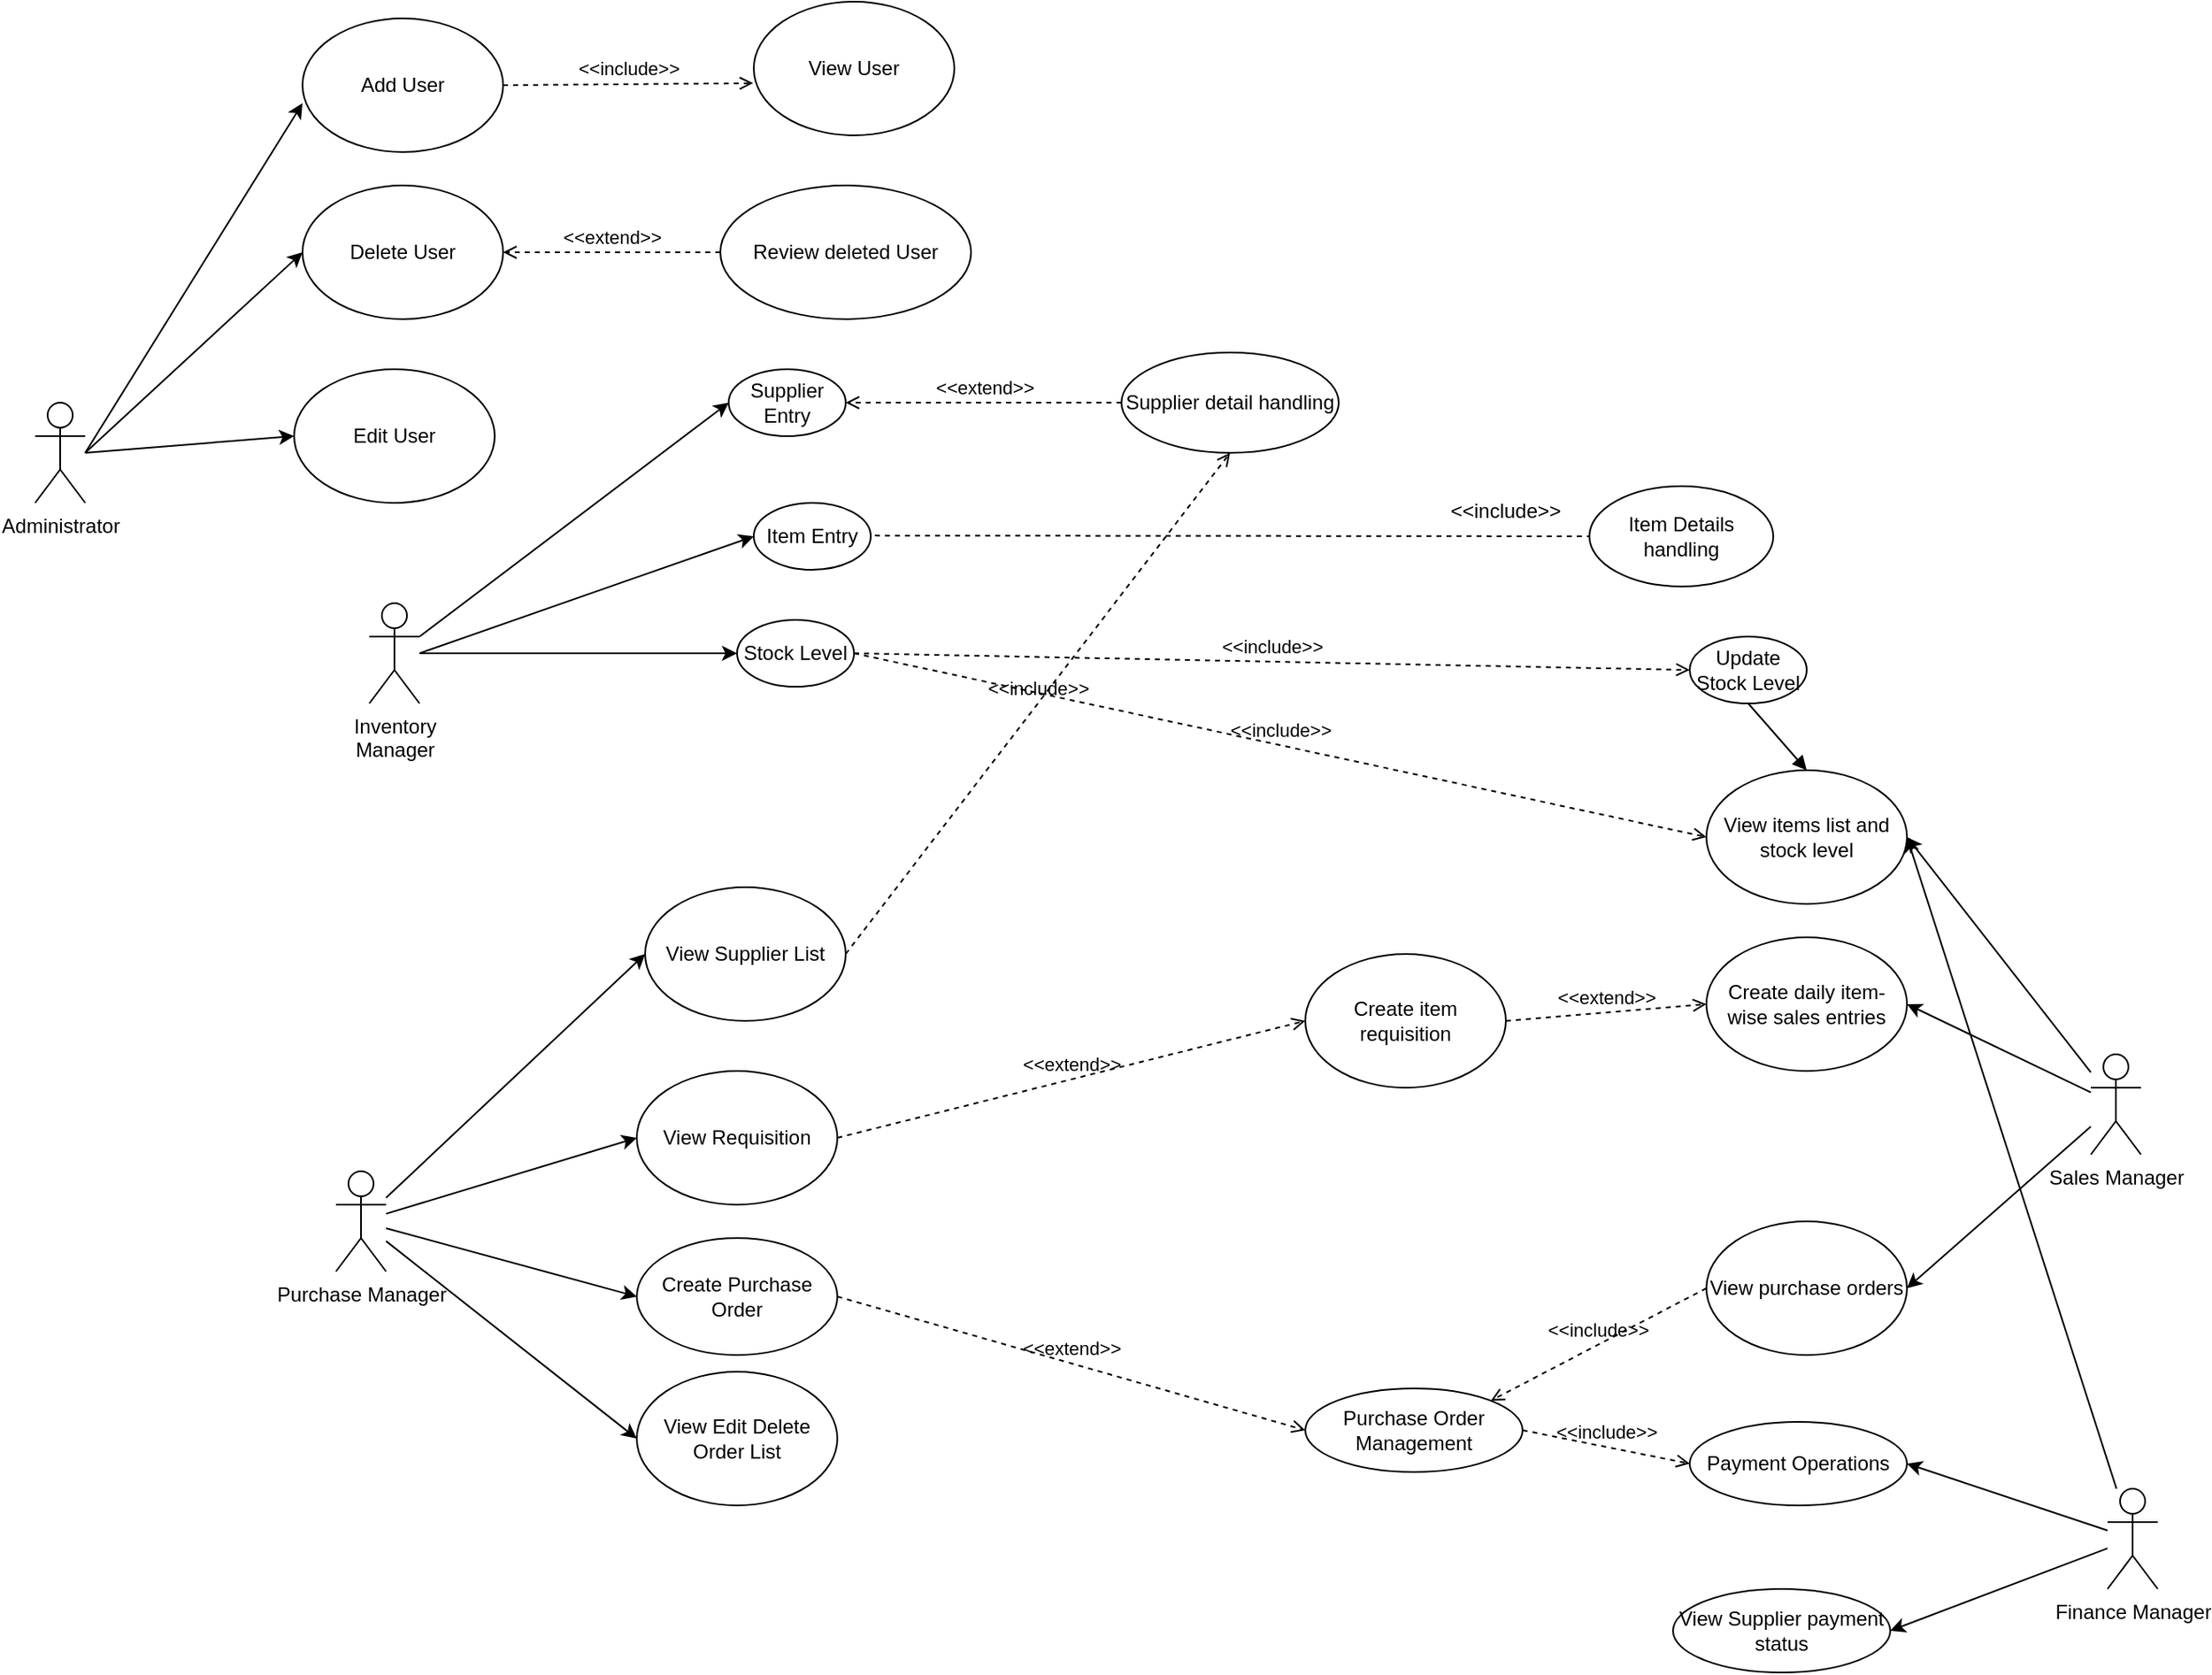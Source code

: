 <mxfile version="25.0.3">
  <diagram name="Page-1" id="WRlgL8Rsu9BcMeLaTDrW">
    <mxGraphModel dx="4001" dy="1884" grid="1" gridSize="10" guides="1" tooltips="1" connect="1" arrows="1" fold="1" page="1" pageScale="1" pageWidth="850" pageHeight="1100" math="0" shadow="0">
      <root>
        <mxCell id="0" />
        <mxCell id="1" parent="0" />
        <mxCell id="y3EWq9oGj_fFSSO3Vtz_-10" style="rounded=0;orthogonalLoop=1;jettySize=auto;html=1;entryX=0;entryY=0.5;entryDx=0;entryDy=0;" parent="1" source="y3EWq9oGj_fFSSO3Vtz_-14" target="y3EWq9oGj_fFSSO3Vtz_-15" edge="1">
          <mxGeometry relative="1" as="geometry" />
        </mxCell>
        <mxCell id="y3EWq9oGj_fFSSO3Vtz_-11" style="rounded=0;orthogonalLoop=1;jettySize=auto;html=1;entryX=0;entryY=0.5;entryDx=0;entryDy=0;" parent="1" source="y3EWq9oGj_fFSSO3Vtz_-14" target="y3EWq9oGj_fFSSO3Vtz_-16" edge="1">
          <mxGeometry relative="1" as="geometry" />
        </mxCell>
        <mxCell id="y3EWq9oGj_fFSSO3Vtz_-12" style="rounded=0;orthogonalLoop=1;jettySize=auto;html=1;entryX=0;entryY=0.5;entryDx=0;entryDy=0;" parent="1" source="y3EWq9oGj_fFSSO3Vtz_-14" target="y3EWq9oGj_fFSSO3Vtz_-18" edge="1">
          <mxGeometry relative="1" as="geometry" />
        </mxCell>
        <mxCell id="y3EWq9oGj_fFSSO3Vtz_-13" style="rounded=0;orthogonalLoop=1;jettySize=auto;html=1;entryX=0;entryY=0.5;entryDx=0;entryDy=0;" parent="1" source="y3EWq9oGj_fFSSO3Vtz_-14" target="y3EWq9oGj_fFSSO3Vtz_-19" edge="1">
          <mxGeometry relative="1" as="geometry" />
        </mxCell>
        <mxCell id="y3EWq9oGj_fFSSO3Vtz_-14" value="Purchase Manager" style="shape=umlActor;verticalLabelPosition=bottom;verticalAlign=top;html=1;outlineConnect=0;" parent="1" vertex="1">
          <mxGeometry x="-2020" y="-360" width="30" height="60" as="geometry" />
        </mxCell>
        <mxCell id="y3EWq9oGj_fFSSO3Vtz_-15" value="View Supplier List" style="ellipse;whiteSpace=wrap;html=1;" parent="1" vertex="1">
          <mxGeometry x="-1835" y="-530" width="120" height="80" as="geometry" />
        </mxCell>
        <mxCell id="y3EWq9oGj_fFSSO3Vtz_-16" value="View Requisition" style="ellipse;whiteSpace=wrap;html=1;" parent="1" vertex="1">
          <mxGeometry x="-1840" y="-420" width="120" height="80" as="geometry" />
        </mxCell>
        <mxCell id="y3EWq9oGj_fFSSO3Vtz_-18" value="Create Purchase Order" style="ellipse;whiteSpace=wrap;html=1;" parent="1" vertex="1">
          <mxGeometry x="-1840" y="-320" width="120" height="70" as="geometry" />
        </mxCell>
        <mxCell id="y3EWq9oGj_fFSSO3Vtz_-19" value="View Edit Delete Order List" style="ellipse;whiteSpace=wrap;html=1;" parent="1" vertex="1">
          <mxGeometry x="-1840" y="-240" width="120" height="80" as="geometry" />
        </mxCell>
        <mxCell id="y3EWq9oGj_fFSSO3Vtz_-20" style="rounded=0;orthogonalLoop=1;jettySize=auto;html=1;entryX=1;entryY=0.5;entryDx=0;entryDy=0;" parent="1" source="y3EWq9oGj_fFSSO3Vtz_-24" target="y3EWq9oGj_fFSSO3Vtz_-25" edge="1">
          <mxGeometry relative="1" as="geometry" />
        </mxCell>
        <mxCell id="y3EWq9oGj_fFSSO3Vtz_-21" style="rounded=0;orthogonalLoop=1;jettySize=auto;html=1;entryX=1;entryY=0.5;entryDx=0;entryDy=0;" parent="1" source="y3EWq9oGj_fFSSO3Vtz_-24" target="y3EWq9oGj_fFSSO3Vtz_-26" edge="1">
          <mxGeometry relative="1" as="geometry" />
        </mxCell>
        <mxCell id="y3EWq9oGj_fFSSO3Vtz_-23" style="rounded=0;orthogonalLoop=1;jettySize=auto;html=1;entryX=1;entryY=0.5;entryDx=0;entryDy=0;" parent="1" source="y3EWq9oGj_fFSSO3Vtz_-24" target="y3EWq9oGj_fFSSO3Vtz_-29" edge="1">
          <mxGeometry relative="1" as="geometry" />
        </mxCell>
        <mxCell id="y3EWq9oGj_fFSSO3Vtz_-24" value="Sales Manager" style="shape=umlActor;verticalLabelPosition=bottom;verticalAlign=top;html=1;outlineConnect=0;" parent="1" vertex="1">
          <mxGeometry x="-970" y="-430" width="30" height="60" as="geometry" />
        </mxCell>
        <mxCell id="y3EWq9oGj_fFSSO3Vtz_-25" value="View items list and stock level" style="ellipse;whiteSpace=wrap;html=1;" parent="1" vertex="1">
          <mxGeometry x="-1200" y="-600" width="120" height="80" as="geometry" />
        </mxCell>
        <mxCell id="y3EWq9oGj_fFSSO3Vtz_-26" value="Create daily item-wise sales entries" style="ellipse;whiteSpace=wrap;html=1;" parent="1" vertex="1">
          <mxGeometry x="-1200" y="-500" width="120" height="80" as="geometry" />
        </mxCell>
        <mxCell id="y3EWq9oGj_fFSSO3Vtz_-28" value="Create item requisition" style="ellipse;whiteSpace=wrap;html=1;" parent="1" vertex="1">
          <mxGeometry x="-1440" y="-490" width="120" height="80" as="geometry" />
        </mxCell>
        <mxCell id="y3EWq9oGj_fFSSO3Vtz_-29" value="View purchase orders" style="ellipse;whiteSpace=wrap;html=1;" parent="1" vertex="1">
          <mxGeometry x="-1200" y="-330" width="120" height="80" as="geometry" />
        </mxCell>
        <mxCell id="taeAyk10lP1KBZcWsIvv-32" value="Inventory&lt;div&gt;Manager&lt;/div&gt;" style="shape=umlActor;verticalLabelPosition=bottom;verticalAlign=top;html=1;outlineConnect=0;" parent="1" vertex="1">
          <mxGeometry x="-2000" y="-700" width="30" height="60" as="geometry" />
        </mxCell>
        <mxCell id="taeAyk10lP1KBZcWsIvv-33" value="Item Entry" style="ellipse;whiteSpace=wrap;html=1;" parent="1" vertex="1">
          <mxGeometry x="-1770" y="-760" width="70" height="40" as="geometry" />
        </mxCell>
        <mxCell id="taeAyk10lP1KBZcWsIvv-34" value="Supplier Entry" style="ellipse;whiteSpace=wrap;html=1;" parent="1" vertex="1">
          <mxGeometry x="-1785" y="-840" width="70" height="40" as="geometry" />
        </mxCell>
        <mxCell id="taeAyk10lP1KBZcWsIvv-35" value="Stock Level" style="ellipse;whiteSpace=wrap;html=1;" parent="1" vertex="1">
          <mxGeometry x="-1780" y="-690" width="70" height="40" as="geometry" />
        </mxCell>
        <mxCell id="taeAyk10lP1KBZcWsIvv-37" value="Item Details handling" style="ellipse;whiteSpace=wrap;html=1;" parent="1" vertex="1">
          <mxGeometry x="-1270" y="-770" width="110" height="60" as="geometry" />
        </mxCell>
        <mxCell id="taeAyk10lP1KBZcWsIvv-39" value="Supplier detail handling" style="ellipse;whiteSpace=wrap;html=1;" parent="1" vertex="1">
          <mxGeometry x="-1550" y="-850" width="130" height="60" as="geometry" />
        </mxCell>
        <mxCell id="taeAyk10lP1KBZcWsIvv-43" value="Update Stock Level" style="ellipse;whiteSpace=wrap;html=1;" parent="1" vertex="1">
          <mxGeometry x="-1210" y="-680" width="70" height="40" as="geometry" />
        </mxCell>
        <mxCell id="taeAyk10lP1KBZcWsIvv-44" value="" style="endArrow=classic;html=1;rounded=0;entryX=0;entryY=0.5;entryDx=0;entryDy=0;" parent="1" target="taeAyk10lP1KBZcWsIvv-33" edge="1">
          <mxGeometry width="50" height="50" relative="1" as="geometry">
            <mxPoint x="-1970" y="-670" as="sourcePoint" />
            <mxPoint x="-1380" y="-640" as="targetPoint" />
          </mxGeometry>
        </mxCell>
        <mxCell id="taeAyk10lP1KBZcWsIvv-45" value="" style="endArrow=classic;html=1;rounded=0;entryX=0;entryY=0.5;entryDx=0;entryDy=0;exitX=1;exitY=0.333;exitDx=0;exitDy=0;exitPerimeter=0;" parent="1" source="taeAyk10lP1KBZcWsIvv-32" target="taeAyk10lP1KBZcWsIvv-34" edge="1">
          <mxGeometry width="50" height="50" relative="1" as="geometry">
            <mxPoint x="-1830" y="-760" as="sourcePoint" />
            <mxPoint x="-1780" y="-740" as="targetPoint" />
          </mxGeometry>
        </mxCell>
        <mxCell id="taeAyk10lP1KBZcWsIvv-46" value="" style="endArrow=classic;html=1;rounded=0;entryX=0;entryY=0.5;entryDx=0;entryDy=0;" parent="1" source="taeAyk10lP1KBZcWsIvv-32" target="taeAyk10lP1KBZcWsIvv-35" edge="1">
          <mxGeometry width="50" height="50" relative="1" as="geometry">
            <mxPoint x="-1820" y="-730" as="sourcePoint" />
            <mxPoint x="-1820" y="-690" as="targetPoint" />
          </mxGeometry>
        </mxCell>
        <mxCell id="taeAyk10lP1KBZcWsIvv-48" value="" style="endArrow=none;dashed=1;html=1;rounded=0;exitX=1.035;exitY=0.489;exitDx=0;exitDy=0;exitPerimeter=0;entryX=0;entryY=0.5;entryDx=0;entryDy=0;" parent="1" source="taeAyk10lP1KBZcWsIvv-33" target="taeAyk10lP1KBZcWsIvv-37" edge="1">
          <mxGeometry width="50" height="50" relative="1" as="geometry">
            <mxPoint x="-1070" y="-720" as="sourcePoint" />
            <mxPoint x="-1000" y="-710" as="targetPoint" />
          </mxGeometry>
        </mxCell>
        <mxCell id="taeAyk10lP1KBZcWsIvv-50" value="&amp;lt;&amp;lt;include&amp;gt;&amp;gt;" style="text;html=1;align=center;verticalAlign=middle;whiteSpace=wrap;rounded=0;" parent="1" vertex="1">
          <mxGeometry x="-1350" y="-770" width="60" height="30" as="geometry" />
        </mxCell>
        <mxCell id="taeAyk10lP1KBZcWsIvv-67" value="&amp;lt;&amp;lt;include&amp;gt;&amp;gt;" style="html=1;verticalAlign=bottom;labelBackgroundColor=none;endArrow=open;endFill=0;dashed=1;rounded=0;exitX=1;exitY=0.5;exitDx=0;exitDy=0;entryX=0;entryY=0.5;entryDx=0;entryDy=0;" parent="1" source="taeAyk10lP1KBZcWsIvv-35" target="taeAyk10lP1KBZcWsIvv-43" edge="1">
          <mxGeometry width="160" relative="1" as="geometry">
            <mxPoint x="-1370" y="-650" as="sourcePoint" />
            <mxPoint x="-1210" y="-650" as="targetPoint" />
          </mxGeometry>
        </mxCell>
        <mxCell id="taeAyk10lP1KBZcWsIvv-69" value="&amp;lt;&amp;lt;include&amp;gt;&amp;gt;" style="html=1;verticalAlign=bottom;labelBackgroundColor=none;endArrow=open;endFill=0;dashed=1;rounded=0;entryX=0;entryY=0.5;entryDx=0;entryDy=0;exitX=1;exitY=0.5;exitDx=0;exitDy=0;" parent="1" target="y3EWq9oGj_fFSSO3Vtz_-25" edge="1" source="taeAyk10lP1KBZcWsIvv-35">
          <mxGeometry width="160" relative="1" as="geometry">
            <mxPoint x="-1380" y="-670" as="sourcePoint" />
            <mxPoint x="-1225" y="-670.34" as="targetPoint" />
          </mxGeometry>
        </mxCell>
        <mxCell id="taeAyk10lP1KBZcWsIvv-70" value="" style="html=1;verticalAlign=bottom;labelBackgroundColor=none;endArrow=block;endFill=1;rounded=0;exitX=0.5;exitY=1;exitDx=0;exitDy=0;" parent="1" source="taeAyk10lP1KBZcWsIvv-43" edge="1">
          <mxGeometry width="160" relative="1" as="geometry">
            <mxPoint x="-1250" y="-540" as="sourcePoint" />
            <mxPoint x="-1140" y="-600" as="targetPoint" />
          </mxGeometry>
        </mxCell>
        <mxCell id="na6Nz00DRlwnxAo1qYVz-2" value="Payment Operations" style="ellipse;whiteSpace=wrap;html=1;" vertex="1" parent="1">
          <mxGeometry x="-1210" y="-210" width="130" height="50" as="geometry" />
        </mxCell>
        <mxCell id="na6Nz00DRlwnxAo1qYVz-27" style="rounded=0;orthogonalLoop=1;jettySize=auto;html=1;entryX=1;entryY=0.5;entryDx=0;entryDy=0;" edge="1" parent="1" source="na6Nz00DRlwnxAo1qYVz-3" target="na6Nz00DRlwnxAo1qYVz-2">
          <mxGeometry relative="1" as="geometry" />
        </mxCell>
        <mxCell id="na6Nz00DRlwnxAo1qYVz-36" style="rounded=0;orthogonalLoop=1;jettySize=auto;html=1;entryX=1;entryY=0.5;entryDx=0;entryDy=0;" edge="1" parent="1" source="na6Nz00DRlwnxAo1qYVz-3" target="y3EWq9oGj_fFSSO3Vtz_-25">
          <mxGeometry relative="1" as="geometry" />
        </mxCell>
        <mxCell id="na6Nz00DRlwnxAo1qYVz-44" style="rounded=0;orthogonalLoop=1;jettySize=auto;html=1;entryX=1;entryY=0.5;entryDx=0;entryDy=0;" edge="1" parent="1" source="na6Nz00DRlwnxAo1qYVz-3" target="na6Nz00DRlwnxAo1qYVz-8">
          <mxGeometry relative="1" as="geometry" />
        </mxCell>
        <mxCell id="na6Nz00DRlwnxAo1qYVz-3" value="Finance Manager" style="shape=umlActor;verticalLabelPosition=bottom;verticalAlign=top;html=1;outlineConnect=0;" vertex="1" parent="1">
          <mxGeometry x="-960" y="-170" width="30" height="60" as="geometry" />
        </mxCell>
        <mxCell id="na6Nz00DRlwnxAo1qYVz-7" value="Purchase Order Management" style="ellipse;whiteSpace=wrap;html=1;" vertex="1" parent="1">
          <mxGeometry x="-1440" y="-230" width="130" height="50" as="geometry" />
        </mxCell>
        <mxCell id="na6Nz00DRlwnxAo1qYVz-8" value="View Supplier payment status" style="ellipse;whiteSpace=wrap;html=1;" vertex="1" parent="1">
          <mxGeometry x="-1220" y="-110" width="130" height="50" as="geometry" />
        </mxCell>
        <mxCell id="na6Nz00DRlwnxAo1qYVz-34" value="&amp;lt;&amp;lt;extend&amp;gt;&amp;gt;" style="html=1;verticalAlign=bottom;labelBackgroundColor=none;endArrow=open;endFill=0;dashed=1;rounded=0;exitX=1;exitY=0.5;exitDx=0;exitDy=0;entryX=0;entryY=0.5;entryDx=0;entryDy=0;" edge="1" parent="1" source="y3EWq9oGj_fFSSO3Vtz_-16" target="y3EWq9oGj_fFSSO3Vtz_-28">
          <mxGeometry width="160" relative="1" as="geometry">
            <mxPoint x="-1540" y="-440" as="sourcePoint" />
            <mxPoint x="-1380" y="-440" as="targetPoint" />
          </mxGeometry>
        </mxCell>
        <mxCell id="na6Nz00DRlwnxAo1qYVz-37" value="&amp;lt;&amp;lt;include&amp;gt;&amp;gt;" style="html=1;verticalAlign=bottom;labelBackgroundColor=none;endArrow=open;endFill=0;dashed=1;rounded=0;entryX=0;entryY=0.5;entryDx=0;entryDy=0;exitX=1;exitY=0.5;exitDx=0;exitDy=0;" edge="1" parent="1" source="na6Nz00DRlwnxAo1qYVz-7" target="na6Nz00DRlwnxAo1qYVz-2">
          <mxGeometry width="160" relative="1" as="geometry">
            <mxPoint x="-1540" y="-320" as="sourcePoint" />
            <mxPoint x="-1380" y="-320" as="targetPoint" />
          </mxGeometry>
        </mxCell>
        <mxCell id="na6Nz00DRlwnxAo1qYVz-39" value="&amp;lt;&amp;lt;extend&amp;gt;&amp;gt;" style="html=1;verticalAlign=bottom;labelBackgroundColor=none;endArrow=open;endFill=0;dashed=1;rounded=0;exitX=1;exitY=0.5;exitDx=0;exitDy=0;entryX=0;entryY=0.5;entryDx=0;entryDy=0;" edge="1" parent="1" source="y3EWq9oGj_fFSSO3Vtz_-18" target="na6Nz00DRlwnxAo1qYVz-7">
          <mxGeometry width="160" relative="1" as="geometry">
            <mxPoint x="-1410" y="-350" as="sourcePoint" />
            <mxPoint x="-1250" y="-350" as="targetPoint" />
          </mxGeometry>
        </mxCell>
        <mxCell id="na6Nz00DRlwnxAo1qYVz-40" value="&amp;lt;&amp;lt;extend&amp;gt;&amp;gt;" style="html=1;verticalAlign=bottom;labelBackgroundColor=none;endArrow=open;endFill=0;dashed=1;rounded=0;entryX=0;entryY=0.5;entryDx=0;entryDy=0;exitX=1;exitY=0.5;exitDx=0;exitDy=0;" edge="1" parent="1" source="y3EWq9oGj_fFSSO3Vtz_-28" target="y3EWq9oGj_fFSSO3Vtz_-26">
          <mxGeometry width="160" relative="1" as="geometry">
            <mxPoint x="-1410" y="-470" as="sourcePoint" />
            <mxPoint x="-1250" y="-470" as="targetPoint" />
          </mxGeometry>
        </mxCell>
        <mxCell id="na6Nz00DRlwnxAo1qYVz-41" value="&amp;lt;&amp;lt;include&amp;gt;&amp;gt;" style="html=1;verticalAlign=bottom;labelBackgroundColor=none;endArrow=open;endFill=0;dashed=1;rounded=0;entryX=1;entryY=0;entryDx=0;entryDy=0;exitX=0;exitY=0.5;exitDx=0;exitDy=0;" edge="1" parent="1" source="y3EWq9oGj_fFSSO3Vtz_-29" target="na6Nz00DRlwnxAo1qYVz-7">
          <mxGeometry width="160" relative="1" as="geometry">
            <mxPoint x="-1410" y="-350" as="sourcePoint" />
            <mxPoint x="-1250" y="-350" as="targetPoint" />
          </mxGeometry>
        </mxCell>
        <mxCell id="na6Nz00DRlwnxAo1qYVz-42" value="&amp;lt;&amp;lt;extend&amp;gt;&amp;gt;" style="html=1;verticalAlign=bottom;labelBackgroundColor=none;endArrow=open;endFill=0;dashed=1;rounded=0;exitX=0;exitY=0.5;exitDx=0;exitDy=0;entryX=1;entryY=0.5;entryDx=0;entryDy=0;" edge="1" parent="1" source="taeAyk10lP1KBZcWsIvv-39" target="taeAyk10lP1KBZcWsIvv-34">
          <mxGeometry width="160" relative="1" as="geometry">
            <mxPoint x="-1410" y="-580" as="sourcePoint" />
            <mxPoint x="-1250" y="-580" as="targetPoint" />
          </mxGeometry>
        </mxCell>
        <mxCell id="na6Nz00DRlwnxAo1qYVz-43" value="&amp;lt;&amp;lt;include&amp;gt;&amp;gt;" style="html=1;verticalAlign=bottom;labelBackgroundColor=none;endArrow=open;endFill=0;dashed=1;rounded=0;exitX=1;exitY=0.5;exitDx=0;exitDy=0;entryX=0.5;entryY=1;entryDx=0;entryDy=0;" edge="1" parent="1" source="y3EWq9oGj_fFSSO3Vtz_-15" target="taeAyk10lP1KBZcWsIvv-39">
          <mxGeometry width="160" relative="1" as="geometry">
            <mxPoint x="-1410" y="-580" as="sourcePoint" />
            <mxPoint x="-1250" y="-580" as="targetPoint" />
          </mxGeometry>
        </mxCell>
        <mxCell id="na6Nz00DRlwnxAo1qYVz-45" value="Delete User" style="ellipse;whiteSpace=wrap;html=1;" vertex="1" parent="1">
          <mxGeometry x="-2040" y="-950" width="120" height="80" as="geometry" />
        </mxCell>
        <mxCell id="na6Nz00DRlwnxAo1qYVz-46" value="Add User" style="ellipse;whiteSpace=wrap;html=1;" vertex="1" parent="1">
          <mxGeometry x="-2040" y="-1050" width="120" height="80" as="geometry" />
        </mxCell>
        <mxCell id="na6Nz00DRlwnxAo1qYVz-47" value="Edit User" style="ellipse;whiteSpace=wrap;html=1;" vertex="1" parent="1">
          <mxGeometry x="-2045" y="-840" width="120" height="80" as="geometry" />
        </mxCell>
        <mxCell id="na6Nz00DRlwnxAo1qYVz-48" value="View User" style="ellipse;whiteSpace=wrap;html=1;" vertex="1" parent="1">
          <mxGeometry x="-1770" y="-1060" width="120" height="80" as="geometry" />
        </mxCell>
        <mxCell id="na6Nz00DRlwnxAo1qYVz-49" value="Review deleted User" style="ellipse;whiteSpace=wrap;html=1;" vertex="1" parent="1">
          <mxGeometry x="-1790" y="-950" width="150" height="80" as="geometry" />
        </mxCell>
        <mxCell id="na6Nz00DRlwnxAo1qYVz-50" value="" style="endArrow=classic;html=1;rounded=0;entryX=0;entryY=0.635;entryDx=0;entryDy=0;entryPerimeter=0;" edge="1" parent="1" target="na6Nz00DRlwnxAo1qYVz-46">
          <mxGeometry width="50" height="50" relative="1" as="geometry">
            <mxPoint x="-2170" y="-790" as="sourcePoint" />
            <mxPoint x="-1860" y="-810" as="targetPoint" />
          </mxGeometry>
        </mxCell>
        <mxCell id="na6Nz00DRlwnxAo1qYVz-51" value="" style="endArrow=classic;html=1;rounded=0;entryX=0;entryY=0.5;entryDx=0;entryDy=0;" edge="1" parent="1" target="na6Nz00DRlwnxAo1qYVz-45">
          <mxGeometry width="50" height="50" relative="1" as="geometry">
            <mxPoint x="-2170" y="-790" as="sourcePoint" />
            <mxPoint x="-1860" y="-810" as="targetPoint" />
          </mxGeometry>
        </mxCell>
        <mxCell id="na6Nz00DRlwnxAo1qYVz-52" value="" style="endArrow=classic;html=1;rounded=0;entryX=0;entryY=0.5;entryDx=0;entryDy=0;" edge="1" parent="1" target="na6Nz00DRlwnxAo1qYVz-47">
          <mxGeometry width="50" height="50" relative="1" as="geometry">
            <mxPoint x="-2170" y="-790" as="sourcePoint" />
            <mxPoint x="-1860" y="-810" as="targetPoint" />
          </mxGeometry>
        </mxCell>
        <mxCell id="na6Nz00DRlwnxAo1qYVz-53" value="Administrator" style="shape=umlActor;verticalLabelPosition=bottom;verticalAlign=top;html=1;outlineConnect=0;" vertex="1" parent="1">
          <mxGeometry x="-2200" y="-820" width="30" height="60" as="geometry" />
        </mxCell>
        <mxCell id="na6Nz00DRlwnxAo1qYVz-54" value="&amp;lt;&amp;lt;include&amp;gt;&amp;gt;" style="html=1;verticalAlign=bottom;labelBackgroundColor=none;endArrow=open;endFill=0;dashed=1;rounded=0;exitX=1;exitY=0.5;exitDx=0;exitDy=0;entryX=-0.003;entryY=0.61;entryDx=0;entryDy=0;entryPerimeter=0;" edge="1" parent="1" source="na6Nz00DRlwnxAo1qYVz-46" target="na6Nz00DRlwnxAo1qYVz-48">
          <mxGeometry width="160" relative="1" as="geometry">
            <mxPoint x="-1850" y="-770" as="sourcePoint" />
            <mxPoint x="-1720" y="-770" as="targetPoint" />
          </mxGeometry>
        </mxCell>
        <mxCell id="na6Nz00DRlwnxAo1qYVz-55" value="&amp;lt;&amp;lt;extend&amp;gt;&amp;gt;" style="html=1;verticalAlign=bottom;labelBackgroundColor=none;endArrow=open;endFill=0;dashed=1;rounded=0;entryX=1;entryY=0.5;entryDx=0;entryDy=0;exitX=0;exitY=0.5;exitDx=0;exitDy=0;" edge="1" parent="1" source="na6Nz00DRlwnxAo1qYVz-49" target="na6Nz00DRlwnxAo1qYVz-45">
          <mxGeometry width="160" relative="1" as="geometry">
            <mxPoint x="-1860" y="-950" as="sourcePoint" />
            <mxPoint x="-1810" y="-1040" as="targetPoint" />
          </mxGeometry>
        </mxCell>
      </root>
    </mxGraphModel>
  </diagram>
</mxfile>
